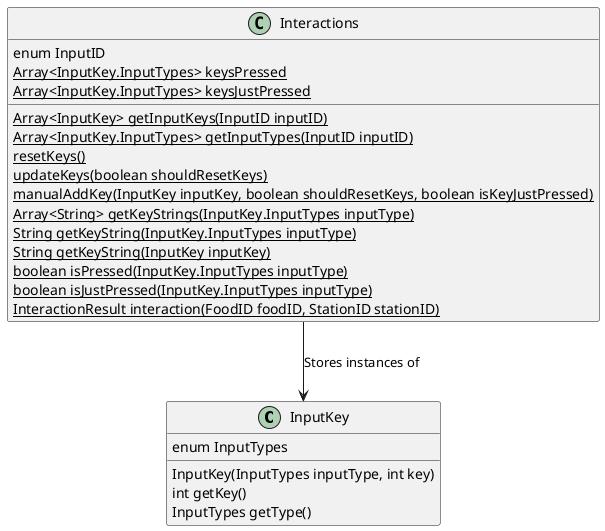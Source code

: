 @startuml
class InputKey{
enum InputTypes
InputKey(InputTypes inputType, int key)
int getKey()
InputTypes getType()
}
class Interactions{
enum InputID
{static} Array<InputKey.InputTypes> keysPressed
{static} Array<InputKey.InputTypes> keysJustPressed
{static} Array<InputKey> getInputKeys(InputID inputID)
{static} Array<InputKey.InputTypes> getInputTypes(InputID inputID)
{static} resetKeys()
{static} updateKeys(boolean shouldResetKeys)
{static} manualAddKey(InputKey inputKey, boolean shouldResetKeys, boolean isKeyJustPressed)
{static} Array<String> getKeyStrings(InputKey.InputTypes inputType)
{Static} String getKeyString(InputKey.InputTypes inputType)
{Static} String getKeyString(InputKey inputKey)
{Static} boolean isPressed(InputKey.InputTypes inputType)
{Static} boolean isJustPressed(InputKey.InputTypes inputType)
{static} InteractionResult interaction(FoodID foodID, StationID stationID)


}
Interactions --> InputKey : Stores instances of


@enduml